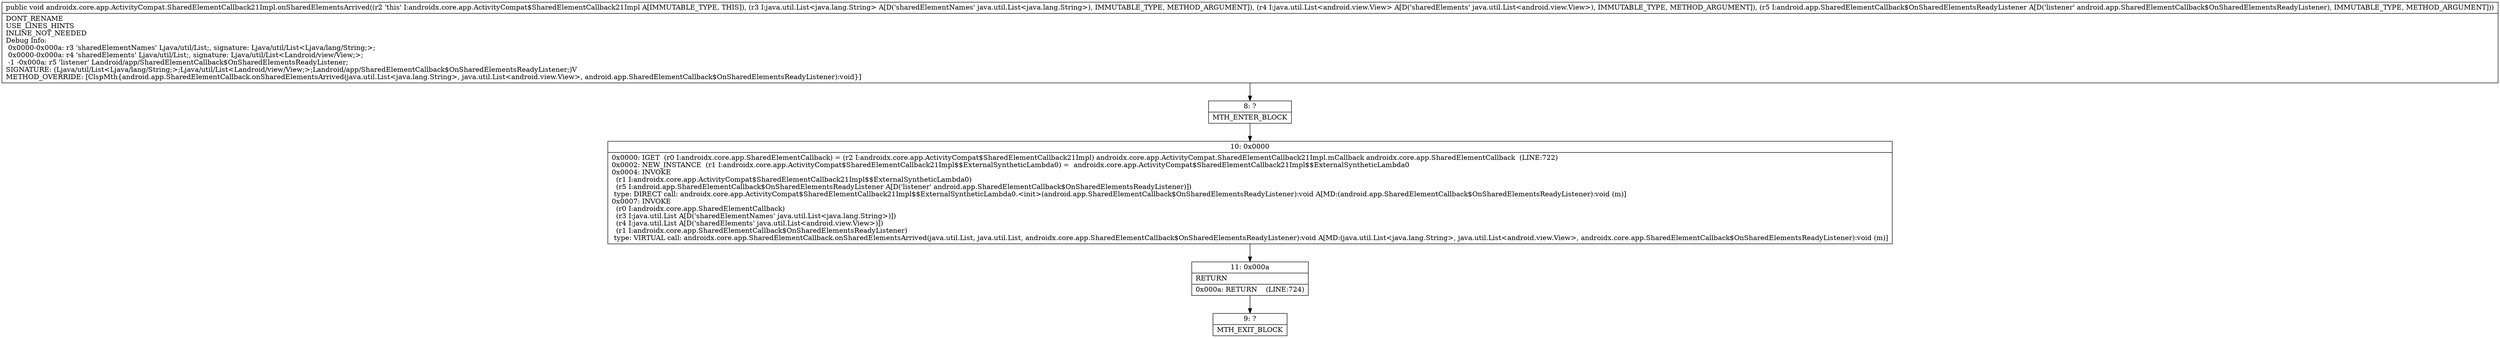 digraph "CFG forandroidx.core.app.ActivityCompat.SharedElementCallback21Impl.onSharedElementsArrived(Ljava\/util\/List;Ljava\/util\/List;Landroid\/app\/SharedElementCallback$OnSharedElementsReadyListener;)V" {
Node_8 [shape=record,label="{8\:\ ?|MTH_ENTER_BLOCK\l}"];
Node_10 [shape=record,label="{10\:\ 0x0000|0x0000: IGET  (r0 I:androidx.core.app.SharedElementCallback) = (r2 I:androidx.core.app.ActivityCompat$SharedElementCallback21Impl) androidx.core.app.ActivityCompat.SharedElementCallback21Impl.mCallback androidx.core.app.SharedElementCallback  (LINE:722)\l0x0002: NEW_INSTANCE  (r1 I:androidx.core.app.ActivityCompat$SharedElementCallback21Impl$$ExternalSyntheticLambda0) =  androidx.core.app.ActivityCompat$SharedElementCallback21Impl$$ExternalSyntheticLambda0 \l0x0004: INVOKE  \l  (r1 I:androidx.core.app.ActivityCompat$SharedElementCallback21Impl$$ExternalSyntheticLambda0)\l  (r5 I:android.app.SharedElementCallback$OnSharedElementsReadyListener A[D('listener' android.app.SharedElementCallback$OnSharedElementsReadyListener)])\l type: DIRECT call: androidx.core.app.ActivityCompat$SharedElementCallback21Impl$$ExternalSyntheticLambda0.\<init\>(android.app.SharedElementCallback$OnSharedElementsReadyListener):void A[MD:(android.app.SharedElementCallback$OnSharedElementsReadyListener):void (m)]\l0x0007: INVOKE  \l  (r0 I:androidx.core.app.SharedElementCallback)\l  (r3 I:java.util.List A[D('sharedElementNames' java.util.List\<java.lang.String\>)])\l  (r4 I:java.util.List A[D('sharedElements' java.util.List\<android.view.View\>)])\l  (r1 I:androidx.core.app.SharedElementCallback$OnSharedElementsReadyListener)\l type: VIRTUAL call: androidx.core.app.SharedElementCallback.onSharedElementsArrived(java.util.List, java.util.List, androidx.core.app.SharedElementCallback$OnSharedElementsReadyListener):void A[MD:(java.util.List\<java.lang.String\>, java.util.List\<android.view.View\>, androidx.core.app.SharedElementCallback$OnSharedElementsReadyListener):void (m)]\l}"];
Node_11 [shape=record,label="{11\:\ 0x000a|RETURN\l|0x000a: RETURN    (LINE:724)\l}"];
Node_9 [shape=record,label="{9\:\ ?|MTH_EXIT_BLOCK\l}"];
MethodNode[shape=record,label="{public void androidx.core.app.ActivityCompat.SharedElementCallback21Impl.onSharedElementsArrived((r2 'this' I:androidx.core.app.ActivityCompat$SharedElementCallback21Impl A[IMMUTABLE_TYPE, THIS]), (r3 I:java.util.List\<java.lang.String\> A[D('sharedElementNames' java.util.List\<java.lang.String\>), IMMUTABLE_TYPE, METHOD_ARGUMENT]), (r4 I:java.util.List\<android.view.View\> A[D('sharedElements' java.util.List\<android.view.View\>), IMMUTABLE_TYPE, METHOD_ARGUMENT]), (r5 I:android.app.SharedElementCallback$OnSharedElementsReadyListener A[D('listener' android.app.SharedElementCallback$OnSharedElementsReadyListener), IMMUTABLE_TYPE, METHOD_ARGUMENT]))  | DONT_RENAME\lUSE_LINES_HINTS\lINLINE_NOT_NEEDED\lDebug Info:\l  0x0000\-0x000a: r3 'sharedElementNames' Ljava\/util\/List;, signature: Ljava\/util\/List\<Ljava\/lang\/String;\>;\l  0x0000\-0x000a: r4 'sharedElements' Ljava\/util\/List;, signature: Ljava\/util\/List\<Landroid\/view\/View;\>;\l  \-1 \-0x000a: r5 'listener' Landroid\/app\/SharedElementCallback$OnSharedElementsReadyListener;\lSIGNATURE: (Ljava\/util\/List\<Ljava\/lang\/String;\>;Ljava\/util\/List\<Landroid\/view\/View;\>;Landroid\/app\/SharedElementCallback$OnSharedElementsReadyListener;)V\lMETHOD_OVERRIDE: [ClspMth\{android.app.SharedElementCallback.onSharedElementsArrived(java.util.List\<java.lang.String\>, java.util.List\<android.view.View\>, android.app.SharedElementCallback$OnSharedElementsReadyListener):void\}]\l}"];
MethodNode -> Node_8;Node_8 -> Node_10;
Node_10 -> Node_11;
Node_11 -> Node_9;
}

